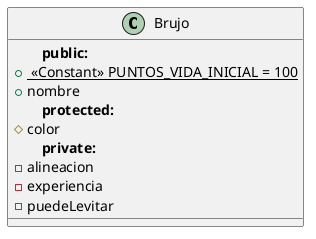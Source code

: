 @startuml Brujo

class Brujo{
    **public:**
        + {static}<<Constant>> PUNTOS_VIDA_INICIAL = 100
        + nombre
    **protected:**
        # color
    **private:**
        - alineacion
        - experiencia
        - puedeLevitar 
}

@enduml